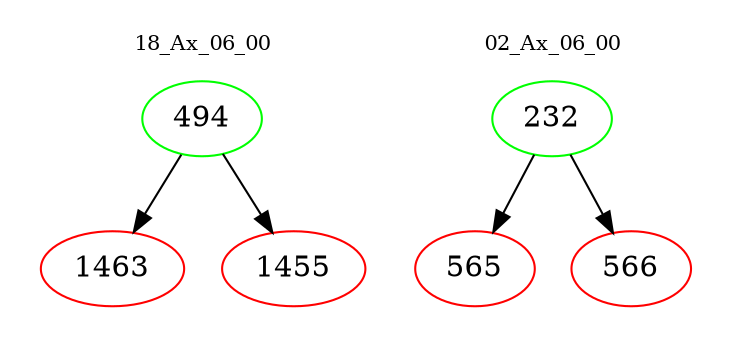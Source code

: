 digraph{
subgraph cluster_0 {
color = white
label = "18_Ax_06_00";
fontsize=10;
T0_494 [label="494", color="green"]
T0_494 -> T0_1463 [color="black"]
T0_1463 [label="1463", color="red"]
T0_494 -> T0_1455 [color="black"]
T0_1455 [label="1455", color="red"]
}
subgraph cluster_1 {
color = white
label = "02_Ax_06_00";
fontsize=10;
T1_232 [label="232", color="green"]
T1_232 -> T1_565 [color="black"]
T1_565 [label="565", color="red"]
T1_232 -> T1_566 [color="black"]
T1_566 [label="566", color="red"]
}
}
